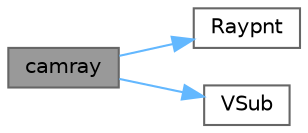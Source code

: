 digraph "camray"
{
 // LATEX_PDF_SIZE
  bgcolor="transparent";
  edge [fontname=Helvetica,fontsize=10,labelfontname=Helvetica,labelfontsize=10];
  node [fontname=Helvetica,fontsize=10,shape=box,height=0.2,width=0.4];
  rankdir="LR";
  Node1 [id="Node000001",label="camray",height=0.2,width=0.4,color="gray40", fillcolor="grey60", style="filled", fontcolor="black",tooltip=" "];
  Node1 -> Node2 [id="edge1_Node000001_Node000002",color="steelblue1",style="solid",tooltip=" "];
  Node2 [id="Node000002",label="Raypnt",height=0.2,width=0.4,color="grey40", fillcolor="white", style="filled",URL="$vector_8cpp.html#a5d31dd7cdbd36d245e5a006e1c04f025",tooltip=" "];
  Node1 -> Node3 [id="edge2_Node000001_Node000003",color="steelblue1",style="solid",tooltip=" "];
  Node3 [id="Node000003",label="VSub",height=0.2,width=0.4,color="grey40", fillcolor="white", style="filled",URL="$vector_8cpp.html#adf3d2fe7fa0b41f78f85b42568426991",tooltip=" "];
}
